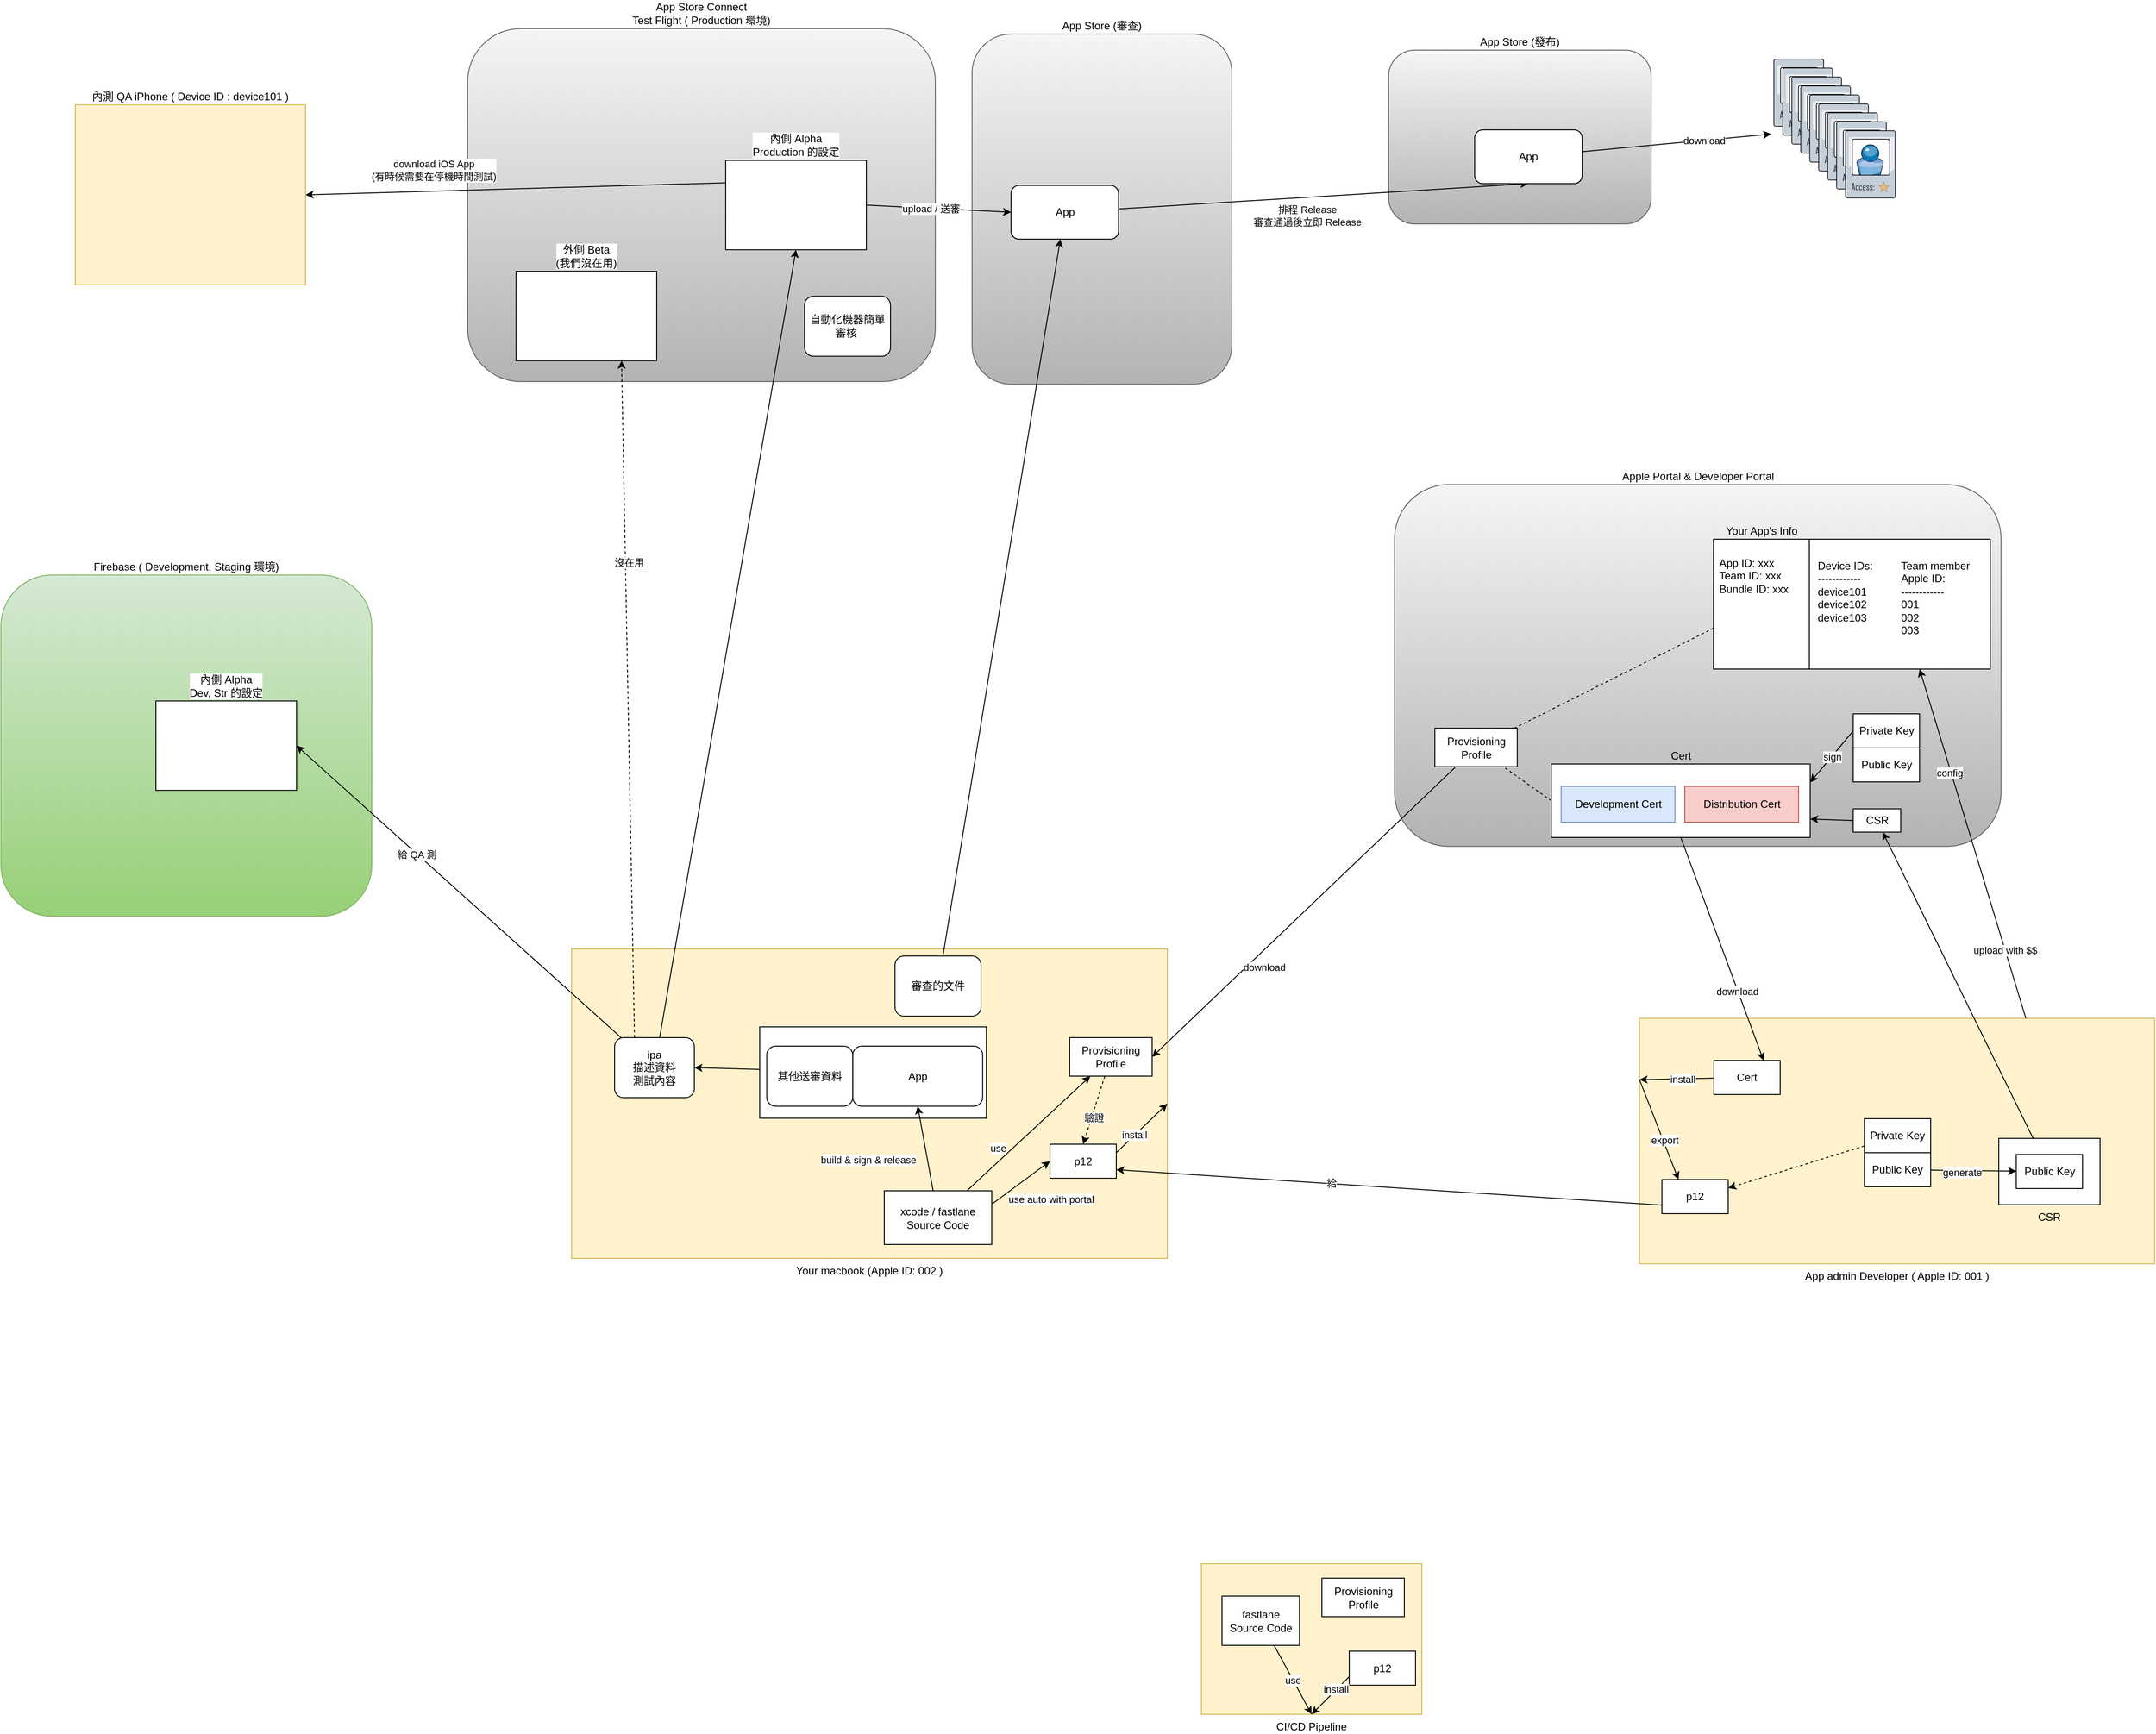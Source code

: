 <mxfile>
    <diagram name="Page-1" id="q86eNr94cBDuVsGkZMzl">
        <mxGraphModel dx="2475" dy="1055" grid="0" gridSize="10" guides="1" tooltips="1" connect="1" arrows="1" fold="1" page="0" pageScale="1" pageWidth="850" pageHeight="1100" math="0" shadow="0">
            <root>
                <mxCell id="0"/>
                <mxCell id="1" parent="0"/>
                <mxCell id="udy7D6bEetvilHj6OVsd-2" value="Apple Portal &amp;amp; Developer Portal" style="rounded=1;whiteSpace=wrap;html=1;labelPosition=center;verticalLabelPosition=top;align=center;verticalAlign=bottom;fillColor=#f5f5f5;strokeColor=#666666;gradientColor=#b3b3b3;" parent="1" vertex="1">
                    <mxGeometry x="33.56" y="187" width="677" height="404" as="geometry"/>
                </mxCell>
                <mxCell id="100" value="App Store (審查)" style="rounded=1;whiteSpace=wrap;html=1;labelPosition=center;verticalLabelPosition=top;align=center;verticalAlign=bottom;fillColor=#f5f5f5;strokeColor=#666666;gradientColor=#b3b3b3;" parent="1" vertex="1">
                    <mxGeometry x="-438" y="-316" width="290" height="391" as="geometry"/>
                </mxCell>
                <mxCell id="103" value="App Store Connect&lt;br&gt;Test Flight ( Production 環境)" style="rounded=1;whiteSpace=wrap;html=1;labelPosition=center;verticalLabelPosition=top;align=center;verticalAlign=bottom;fillColor=#f5f5f5;gradientColor=#b3b3b3;strokeColor=#666666;" parent="1" vertex="1">
                    <mxGeometry x="-1001" y="-322" width="522" height="394" as="geometry"/>
                </mxCell>
                <mxCell id="54" value="App admin Developer ( Apple ID: 001 )" style="rounded=0;whiteSpace=wrap;html=1;labelPosition=center;verticalLabelPosition=bottom;align=center;verticalAlign=top;" parent="1" vertex="1">
                    <mxGeometry x="307" y="783" width="575" height="274" as="geometry"/>
                </mxCell>
                <mxCell id="79" value="" style="group;fillColor=#fff2cc;strokeColor=#d6b656;gradientColor=none;container=0;" parent="1" vertex="1" connectable="0">
                    <mxGeometry x="307" y="783" width="575" height="274" as="geometry"/>
                </mxCell>
                <mxCell id="142" style="edgeStyle=none;html=1;entryX=1;entryY=0.5;entryDx=0;entryDy=0;fontColor=#000000;exitX=0;exitY=0.25;exitDx=0;exitDy=0;" parent="1" source="134" target="106" edge="1">
                    <mxGeometry relative="1" as="geometry"/>
                </mxCell>
                <mxCell id="143" value="download iOS App&lt;br&gt;(有時候需要在停機時間測試)" style="edgeLabel;html=1;align=center;verticalAlign=middle;resizable=0;points=[];fontColor=#000000;" parent="142" vertex="1" connectable="0">
                    <mxGeometry x="0.289" y="-2" relative="1" as="geometry">
                        <mxPoint x="-24" y="-21" as="offset"/>
                    </mxGeometry>
                </mxCell>
                <mxCell id="134" value="內側 Alpha&lt;br&gt;Production 的設定" style="rounded=0;whiteSpace=wrap;html=1;labelBackgroundColor=#FFFFFF;fontColor=#000000;gradientColor=none;labelPosition=center;verticalLabelPosition=top;align=center;verticalAlign=bottom;" parent="1" vertex="1">
                    <mxGeometry x="-713" y="-174.87" width="157" height="99.73" as="geometry"/>
                </mxCell>
                <mxCell id="44" value="Your macbook (Apple ID: 002 )" style="rounded=0;whiteSpace=wrap;html=1;labelPosition=center;verticalLabelPosition=bottom;align=center;verticalAlign=top;fillColor=#fff2cc;strokeColor=#d6b656;" parent="1" vertex="1">
                    <mxGeometry x="-885" y="705.5" width="665" height="345.5" as="geometry"/>
                </mxCell>
                <mxCell id="Pc43Av3YYR_3kN6ACJ1--158" style="rounded=0;orthogonalLoop=1;jettySize=auto;html=1;entryX=1;entryY=0.5;entryDx=0;entryDy=0;" parent="1" source="130" target="136" edge="1">
                    <mxGeometry relative="1" as="geometry"/>
                </mxCell>
                <mxCell id="130" value="" style="rounded=0;whiteSpace=wrap;html=1;labelBackgroundColor=#FFFFFF;fontColor=#000000;gradientColor=none;" parent="1" vertex="1">
                    <mxGeometry x="-675" y="792.5" width="253" height="102" as="geometry"/>
                </mxCell>
                <mxCell id="105" value="App Store (發布)" style="rounded=1;whiteSpace=wrap;html=1;labelPosition=center;verticalLabelPosition=top;align=center;verticalAlign=bottom;fillColor=#f5f5f5;strokeColor=#666666;gradientColor=#b3b3b3;" parent="1" vertex="1">
                    <mxGeometry x="27" y="-298" width="293" height="194" as="geometry"/>
                </mxCell>
                <mxCell id="81" value="CI/CD Pipeline" style="rounded=0;whiteSpace=wrap;html=1;labelPosition=center;verticalLabelPosition=bottom;align=center;verticalAlign=top;fillColor=#fff2cc;strokeColor=#d6b656;" parent="1" vertex="1">
                    <mxGeometry x="-182" y="1392" width="246" height="168" as="geometry"/>
                </mxCell>
                <mxCell id="71" style="edgeStyle=none;html=1;entryX=0.25;entryY=0;entryDx=0;entryDy=0;startArrow=none;startFill=0;endArrow=classic;endFill=1;exitX=0;exitY=0.25;exitDx=0;exitDy=0;" parent="1" source="54" target="70" edge="1">
                    <mxGeometry relative="1" as="geometry"/>
                </mxCell>
                <mxCell id="72" value="export" style="edgeLabel;html=1;align=center;verticalAlign=middle;resizable=0;points=[];" parent="71" vertex="1" connectable="0">
                    <mxGeometry x="0.219" y="1" relative="1" as="geometry">
                        <mxPoint as="offset"/>
                    </mxGeometry>
                </mxCell>
                <mxCell id="udy7D6bEetvilHj6OVsd-4" value="" style="rounded=0;orthogonalLoop=1;jettySize=auto;html=1;entryX=0;entryY=0.5;entryDx=0;entryDy=0;exitX=1;exitY=0.5;exitDx=0;exitDy=0;" parent="1" source="134" target="53" edge="1">
                    <mxGeometry relative="1" as="geometry"/>
                </mxCell>
                <mxCell id="102" value="upload / 送審" style="edgeLabel;html=1;align=center;verticalAlign=middle;resizable=0;points=[];" parent="udy7D6bEetvilHj6OVsd-4" vertex="1" connectable="0">
                    <mxGeometry x="-0.117" relative="1" as="geometry">
                        <mxPoint as="offset"/>
                    </mxGeometry>
                </mxCell>
                <mxCell id="7" value="&lt;span style=&quot;&quot;&gt;Public Key&lt;/span&gt;" style="rounded=0;whiteSpace=wrap;html=1;" parent="1" vertex="1">
                    <mxGeometry x="558" y="933" width="74" height="38" as="geometry"/>
                </mxCell>
                <mxCell id="152" style="edgeStyle=none;html=1;entryX=1;entryY=0.25;entryDx=0;entryDy=0;fontColor=#000000;startArrow=none;startFill=0;endArrow=classic;endFill=1;dashed=1;" parent="1" source="8" target="70" edge="1">
                    <mxGeometry relative="1" as="geometry"/>
                </mxCell>
                <mxCell id="8" value="&lt;span style=&quot;&quot;&gt;Private Key&lt;/span&gt;" style="rounded=0;whiteSpace=wrap;html=1;" parent="1" vertex="1">
                    <mxGeometry x="558" y="895" width="74" height="38" as="geometry"/>
                </mxCell>
                <mxCell id="17" value="" style="edgeStyle=none;html=1;" parent="1" source="9" target="16" edge="1">
                    <mxGeometry relative="1" as="geometry"/>
                </mxCell>
                <mxCell id="9" value="CSR" style="rounded=0;whiteSpace=wrap;html=1;labelPosition=center;verticalLabelPosition=bottom;align=center;verticalAlign=top;" parent="1" vertex="1">
                    <mxGeometry x="708" y="917" width="113" height="74" as="geometry"/>
                </mxCell>
                <mxCell id="11" value="&lt;span style=&quot;&quot;&gt;Public Key&lt;/span&gt;" style="rounded=0;whiteSpace=wrap;html=1;" parent="1" vertex="1">
                    <mxGeometry x="727.5" y="935" width="74" height="38" as="geometry"/>
                </mxCell>
                <mxCell id="12" value="" style="edgeStyle=none;html=1;" parent="1" source="7" target="11" edge="1">
                    <mxGeometry relative="1" as="geometry"/>
                </mxCell>
                <mxCell id="28" value="generate" style="edgeLabel;html=1;align=center;verticalAlign=middle;resizable=0;points=[];" parent="12" vertex="1" connectable="0">
                    <mxGeometry x="-0.282" y="-2" relative="1" as="geometry">
                        <mxPoint as="offset"/>
                    </mxGeometry>
                </mxCell>
                <mxCell id="22" style="edgeStyle=none;html=1;entryX=1;entryY=0.75;entryDx=0;entryDy=0;exitX=0;exitY=0.5;exitDx=0;exitDy=0;" parent="1" source="16" target="21" edge="1">
                    <mxGeometry relative="1" as="geometry">
                        <mxPoint x="423.81" y="606" as="sourcePoint"/>
                        <mxPoint x="460.56" y="503" as="targetPoint"/>
                    </mxGeometry>
                </mxCell>
                <mxCell id="16" value="CSR" style="rounded=0;whiteSpace=wrap;html=1;" parent="1" vertex="1">
                    <mxGeometry x="545.56" y="549.07" width="53" height="26" as="geometry"/>
                </mxCell>
                <mxCell id="23" style="edgeStyle=none;html=1;entryX=0.75;entryY=0;entryDx=0;entryDy=0;exitX=0.5;exitY=1;exitDx=0;exitDy=0;" parent="1" source="21" target="25" edge="1">
                    <mxGeometry relative="1" as="geometry">
                        <mxPoint x="348.31" y="732" as="targetPoint"/>
                    </mxGeometry>
                </mxCell>
                <mxCell id="68" value="download" style="edgeLabel;html=1;align=center;verticalAlign=middle;resizable=0;points=[];" parent="23" vertex="1" connectable="0">
                    <mxGeometry x="0.377" y="-1" relative="1" as="geometry">
                        <mxPoint as="offset"/>
                    </mxGeometry>
                </mxCell>
                <mxCell id="34" style="edgeStyle=none;html=1;dashed=1;endArrow=none;endFill=0;exitX=0;exitY=0.5;exitDx=0;exitDy=0;" parent="1" source="21" target="33" edge="1">
                    <mxGeometry relative="1" as="geometry"/>
                </mxCell>
                <mxCell id="21" value="Cert" style="rounded=0;whiteSpace=wrap;html=1;labelPosition=center;verticalLabelPosition=top;align=center;verticalAlign=bottom;" parent="1" vertex="1">
                    <mxGeometry x="208.56" y="499" width="289" height="82" as="geometry"/>
                </mxCell>
                <mxCell id="30" style="edgeStyle=none;html=1;entryX=0;entryY=0.25;entryDx=0;entryDy=0;" parent="1" source="25" target="54" edge="1">
                    <mxGeometry relative="1" as="geometry">
                        <mxPoint x="215" y="835.712" as="targetPoint"/>
                    </mxGeometry>
                </mxCell>
                <mxCell id="31" value="install" style="edgeLabel;html=1;align=center;verticalAlign=middle;resizable=0;points=[];" parent="30" vertex="1" connectable="0">
                    <mxGeometry x="0.244" y="2" relative="1" as="geometry">
                        <mxPoint x="16" y="-2" as="offset"/>
                    </mxGeometry>
                </mxCell>
                <mxCell id="25" value="&lt;span style=&quot;&quot;&gt;Cert&lt;/span&gt;" style="rounded=0;whiteSpace=wrap;html=1;" parent="1" vertex="1">
                    <mxGeometry x="390" y="830" width="74" height="38" as="geometry"/>
                </mxCell>
                <mxCell id="35" style="edgeStyle=none;html=1;entryX=1;entryY=0.5;entryDx=0;entryDy=0;" parent="1" source="33" target="36" edge="1">
                    <mxGeometry relative="1" as="geometry">
                        <mxPoint x="76.341" y="357.503" as="targetPoint"/>
                    </mxGeometry>
                </mxCell>
                <mxCell id="37" value="download" style="edgeLabel;html=1;align=center;verticalAlign=middle;resizable=0;points=[];" parent="35" vertex="1" connectable="0">
                    <mxGeometry x="0.567" y="2" relative="1" as="geometry">
                        <mxPoint x="50" y="-32" as="offset"/>
                    </mxGeometry>
                </mxCell>
                <mxCell id="33" value="Provisioning Profile" style="rounded=0;whiteSpace=wrap;html=1;" parent="1" vertex="1">
                    <mxGeometry x="78.56" y="459" width="92" height="43" as="geometry"/>
                </mxCell>
                <mxCell id="Pc43Av3YYR_3kN6ACJ1--152" style="rounded=0;orthogonalLoop=1;jettySize=auto;html=1;entryX=0.5;entryY=0;entryDx=0;entryDy=0;dashed=1;endArrow=classic;endFill=1;" parent="1" source="36" target="73" edge="1">
                    <mxGeometry relative="1" as="geometry"/>
                </mxCell>
                <mxCell id="Pc43Av3YYR_3kN6ACJ1--154" value="驗證" style="edgeLabel;html=1;align=center;verticalAlign=middle;resizable=0;points=[];" parent="Pc43Av3YYR_3kN6ACJ1--152" vertex="1" connectable="0">
                    <mxGeometry x="0.201" y="2" relative="1" as="geometry">
                        <mxPoint as="offset"/>
                    </mxGeometry>
                </mxCell>
                <mxCell id="36" value="Provisioning Profile" style="rounded=0;whiteSpace=wrap;html=1;" parent="1" vertex="1">
                    <mxGeometry x="-329" y="804.5" width="92" height="43" as="geometry"/>
                </mxCell>
                <mxCell id="42" style="edgeStyle=none;html=1;dashed=1;endArrow=none;endFill=0;" parent="1" source="38" target="33" edge="1">
                    <mxGeometry relative="1" as="geometry"/>
                </mxCell>
                <mxCell id="46" style="edgeStyle=none;html=1;entryX=0.5;entryY=1;entryDx=0;entryDy=0;endArrow=classic;endFill=1;" parent="1" source="45" target="udy7D6bEetvilHj6OVsd-1" edge="1">
                    <mxGeometry relative="1" as="geometry"/>
                </mxCell>
                <mxCell id="47" value="build &amp;amp; sign &amp;amp; release" style="edgeLabel;html=1;align=center;verticalAlign=middle;resizable=0;points=[];" parent="46" vertex="1" connectable="0">
                    <mxGeometry x="0.4" y="-3" relative="1" as="geometry">
                        <mxPoint x="-64" y="32" as="offset"/>
                    </mxGeometry>
                </mxCell>
                <mxCell id="50" style="edgeStyle=none;html=1;entryX=0.25;entryY=1;entryDx=0;entryDy=0;startArrow=none;startFill=0;endArrow=classic;endFill=1;" parent="1" source="45" target="36" edge="1">
                    <mxGeometry relative="1" as="geometry">
                        <Array as="points"/>
                    </mxGeometry>
                </mxCell>
                <mxCell id="51" value="use" style="edgeLabel;html=1;align=center;verticalAlign=middle;resizable=0;points=[];" parent="50" vertex="1" connectable="0">
                    <mxGeometry x="-0.338" y="3" relative="1" as="geometry">
                        <mxPoint x="-9" y="-3" as="offset"/>
                    </mxGeometry>
                </mxCell>
                <mxCell id="45" value="xcode / fastlane&lt;br&gt;Source Code" style="rounded=0;whiteSpace=wrap;html=1;" parent="1" vertex="1">
                    <mxGeometry x="-536" y="975.5" width="120" height="60" as="geometry"/>
                </mxCell>
                <mxCell id="110" style="edgeStyle=none;html=1;fontColor=#000000;entryX=0.5;entryY=1;entryDx=0;entryDy=0;" parent="1" source="53" target="111" edge="1">
                    <mxGeometry relative="1" as="geometry">
                        <mxPoint x="-197.912" y="-144.294" as="targetPoint"/>
                    </mxGeometry>
                </mxCell>
                <mxCell id="112" value="排程 Release&lt;br&gt;審查通過後立即 Release" style="edgeLabel;html=1;align=center;verticalAlign=middle;resizable=0;points=[];fontColor=#000000;" parent="110" vertex="1" connectable="0">
                    <mxGeometry x="0.643" y="1" relative="1" as="geometry">
                        <mxPoint x="-165" y="32" as="offset"/>
                    </mxGeometry>
                </mxCell>
                <mxCell id="53" value="App" style="rounded=1;whiteSpace=wrap;html=1;" parent="1" vertex="1">
                    <mxGeometry x="-394.5" y="-147" width="120" height="60" as="geometry"/>
                </mxCell>
                <mxCell id="62" value="&lt;span style=&quot;&quot;&gt;Public Key&lt;/span&gt;" style="rounded=0;whiteSpace=wrap;html=1;" parent="1" vertex="1">
                    <mxGeometry x="545.56" y="481" width="74" height="38" as="geometry"/>
                </mxCell>
                <mxCell id="64" value="sign" style="edgeStyle=none;html=1;entryX=1;entryY=0.25;entryDx=0;entryDy=0;startArrow=none;startFill=0;endArrow=classic;endFill=1;exitX=0;exitY=0.5;exitDx=0;exitDy=0;" parent="1" source="63" target="21" edge="1">
                    <mxGeometry relative="1" as="geometry">
                        <mxPoint x="473.81" y="483.5" as="targetPoint"/>
                    </mxGeometry>
                </mxCell>
                <mxCell id="63" value="&lt;span style=&quot;&quot;&gt;Private Key&lt;/span&gt;" style="rounded=0;whiteSpace=wrap;html=1;" parent="1" vertex="1">
                    <mxGeometry x="545.56" y="443" width="74" height="38" as="geometry"/>
                </mxCell>
                <mxCell id="57" value="" style="rounded=0;whiteSpace=wrap;html=1;labelPosition=center;verticalLabelPosition=top;align=center;verticalAlign=bottom;" parent="1" vertex="1">
                    <mxGeometry x="496.56" y="248" width="202" height="145" as="geometry"/>
                </mxCell>
                <mxCell id="58" value="&lt;span style=&quot;font-family: Helvetica; font-size: 12px; font-style: normal; font-variant-ligatures: normal; font-variant-caps: normal; font-weight: 400; letter-spacing: normal; orphans: 2; text-align: center; text-indent: 0px; text-transform: none; widows: 2; word-spacing: 0px; -webkit-text-stroke-width: 0px; text-decoration-thickness: initial; text-decoration-style: initial; text-decoration-color: initial; float: none; display: inline !important;&quot;&gt;&lt;span style=&quot;background-color: rgb(255, 255, 255);&quot;&gt;Team member Apple ID:&lt;br&gt;------------&lt;br&gt;001&lt;br&gt;002&lt;br&gt;003&lt;/span&gt;&lt;br&gt;&lt;/span&gt;" style="text;whiteSpace=wrap;html=1;" parent="1" vertex="1">
                    <mxGeometry x="596.56" y="264.17" width="93" height="112.65" as="geometry"/>
                </mxCell>
                <mxCell id="65" value="&lt;span style=&quot;font-family: Helvetica; font-size: 12px; font-style: normal; font-variant-ligatures: normal; font-variant-caps: normal; font-weight: 400; letter-spacing: normal; orphans: 2; text-align: center; text-indent: 0px; text-transform: none; widows: 2; word-spacing: 0px; -webkit-text-stroke-width: 0px; text-decoration-thickness: initial; text-decoration-style: initial; text-decoration-color: initial; float: none; display: inline !important;&quot;&gt;&lt;span style=&quot;background-color: rgb(255, 255, 255);&quot;&gt;Device IDs:&lt;br&gt;------------&lt;br&gt;device101&lt;br&gt;device102&lt;br&gt;device103&lt;/span&gt;&lt;br&gt;&lt;/span&gt;" style="text;whiteSpace=wrap;html=1;" parent="1" vertex="1">
                    <mxGeometry x="503.56" y="264.17" width="75.79" height="112.65" as="geometry"/>
                </mxCell>
                <mxCell id="66" value="" style="group" parent="1" vertex="1" connectable="0">
                    <mxGeometry x="389.56" y="248" width="107" height="145" as="geometry"/>
                </mxCell>
                <mxCell id="38" value="Your App's Info" style="rounded=0;whiteSpace=wrap;html=1;labelPosition=center;verticalLabelPosition=top;align=center;verticalAlign=bottom;" parent="66" vertex="1">
                    <mxGeometry width="107" height="145" as="geometry"/>
                </mxCell>
                <mxCell id="39" value="App ID: xxx&lt;br&gt;Team ID: xxx&lt;br&gt;Bundle ID: xxx" style="text;html=1;strokeColor=none;fillColor=none;align=left;verticalAlign=top;whiteSpace=wrap;rounded=0;" parent="66" vertex="1">
                    <mxGeometry x="4" y="12.5" width="98" height="120" as="geometry"/>
                </mxCell>
                <mxCell id="76" style="edgeStyle=none;html=1;entryX=1;entryY=0.75;entryDx=0;entryDy=0;startArrow=none;startFill=0;endArrow=classic;endFill=1;exitX=0;exitY=0.75;exitDx=0;exitDy=0;" parent="1" source="70" target="73" edge="1">
                    <mxGeometry relative="1" as="geometry"/>
                </mxCell>
                <mxCell id="77" value="給" style="edgeLabel;html=1;align=center;verticalAlign=middle;resizable=0;points=[];" parent="76" vertex="1" connectable="0">
                    <mxGeometry x="0.212" y="-1" relative="1" as="geometry">
                        <mxPoint as="offset"/>
                    </mxGeometry>
                </mxCell>
                <mxCell id="70" value="&lt;span style=&quot;&quot;&gt;p12&lt;/span&gt;" style="rounded=0;whiteSpace=wrap;html=1;" parent="1" vertex="1">
                    <mxGeometry x="332" y="963" width="74" height="38" as="geometry"/>
                </mxCell>
                <mxCell id="74" style="edgeStyle=none;html=1;entryX=1;entryY=0.5;entryDx=0;entryDy=0;startArrow=none;startFill=0;endArrow=classic;endFill=1;exitX=1;exitY=0.25;exitDx=0;exitDy=0;" parent="1" source="73" target="44" edge="1">
                    <mxGeometry relative="1" as="geometry"/>
                </mxCell>
                <mxCell id="75" value="install" style="edgeLabel;html=1;align=center;verticalAlign=middle;resizable=0;points=[];" parent="74" vertex="1" connectable="0">
                    <mxGeometry x="-0.279" y="1" relative="1" as="geometry">
                        <mxPoint as="offset"/>
                    </mxGeometry>
                </mxCell>
                <mxCell id="73" value="&lt;span style=&quot;&quot;&gt;p12&lt;/span&gt;" style="rounded=0;whiteSpace=wrap;html=1;" parent="1" vertex="1">
                    <mxGeometry x="-351" y="923.5" width="74" height="38" as="geometry"/>
                </mxCell>
                <mxCell id="83" value="&lt;span style=&quot;&quot;&gt;p12&lt;/span&gt;" style="rounded=0;whiteSpace=wrap;html=1;" parent="1" vertex="1">
                    <mxGeometry x="-17" y="1489.5" width="74" height="38" as="geometry"/>
                </mxCell>
                <mxCell id="87" style="edgeStyle=none;html=1;startArrow=none;startFill=0;endArrow=classic;endFill=1;entryX=0.5;entryY=1;entryDx=0;entryDy=0;exitX=0;exitY=0.75;exitDx=0;exitDy=0;" parent="1" source="83" target="81" edge="1">
                    <mxGeometry relative="1" as="geometry">
                        <mxPoint x="171.093" y="1500.503" as="targetPoint"/>
                    </mxGeometry>
                </mxCell>
                <mxCell id="88" value="install" style="edgeLabel;html=1;align=center;verticalAlign=middle;resizable=0;points=[];" parent="87" vertex="1" connectable="0">
                    <mxGeometry x="-0.29" y="-1" relative="1" as="geometry">
                        <mxPoint as="offset"/>
                    </mxGeometry>
                </mxCell>
                <mxCell id="104" value="Firebase ( Development, Staging 環境)" style="rounded=1;whiteSpace=wrap;html=1;labelPosition=center;verticalLabelPosition=top;align=center;verticalAlign=bottom;fillColor=#d5e8d4;gradientColor=#97d077;strokeColor=#82b366;" parent="1" vertex="1">
                    <mxGeometry x="-1522" y="288" width="414" height="381" as="geometry"/>
                </mxCell>
                <mxCell id="106" value="內測 QA iPhone ( Device ID : device101 )" style="rounded=0;whiteSpace=wrap;html=1;labelPosition=center;verticalLabelPosition=top;align=center;verticalAlign=bottom;fillColor=#fff2cc;strokeColor=#d6b656;" parent="1" vertex="1">
                    <mxGeometry x="-1439" y="-237" width="257" height="201" as="geometry"/>
                </mxCell>
                <mxCell id="udy7D6bEetvilHj6OVsd-1" value="App" style="rounded=1;whiteSpace=wrap;html=1;" parent="1" vertex="1">
                    <mxGeometry x="-571.164" y="813.998" width="145" height="67.071" as="geometry"/>
                </mxCell>
                <mxCell id="93" value="其他送審資料" style="rounded=1;whiteSpace=wrap;html=1;" parent="1" vertex="1">
                    <mxGeometry x="-667.17" y="814" width="96" height="67.07" as="geometry"/>
                </mxCell>
                <mxCell id="108" value="Provisioning Profile" style="rounded=0;whiteSpace=wrap;html=1;" parent="1" vertex="1">
                    <mxGeometry x="-47.5" y="1408" width="92" height="43" as="geometry"/>
                </mxCell>
                <mxCell id="149" value="use" style="edgeStyle=none;html=1;entryX=0.5;entryY=1;entryDx=0;entryDy=0;fontColor=#000000;startArrow=none;startFill=0;endArrow=classic;endFill=1;" parent="1" source="109" target="81" edge="1">
                    <mxGeometry relative="1" as="geometry"/>
                </mxCell>
                <mxCell id="109" value="fastlane&lt;br&gt;Source Code" style="rounded=0;whiteSpace=wrap;html=1;" parent="1" vertex="1">
                    <mxGeometry x="-159" y="1428" width="86.5" height="55" as="geometry"/>
                </mxCell>
                <mxCell id="122" style="edgeStyle=none;html=1;fontColor=#000000;" parent="1" source="111" target="123" edge="1">
                    <mxGeometry relative="1" as="geometry">
                        <mxPoint x="159.174" y="-527.167" as="targetPoint"/>
                    </mxGeometry>
                </mxCell>
                <mxCell id="125" value="download" style="edgeLabel;html=1;align=center;verticalAlign=middle;resizable=0;points=[];fontColor=#000000;" parent="122" vertex="1" connectable="0">
                    <mxGeometry x="0.285" relative="1" as="geometry">
                        <mxPoint as="offset"/>
                    </mxGeometry>
                </mxCell>
                <mxCell id="111" value="App" style="rounded=1;whiteSpace=wrap;html=1;" parent="1" vertex="1">
                    <mxGeometry x="123" y="-209" width="120" height="60" as="geometry"/>
                </mxCell>
                <mxCell id="124" value="" style="group" parent="1" vertex="1" connectable="0">
                    <mxGeometry x="454" y="-292" width="142" height="162" as="geometry"/>
                </mxCell>
                <mxCell id="123" value="" style="rounded=0;whiteSpace=wrap;html=1;labelBackgroundColor=#FFFFFF;fontColor=#000000;gradientColor=none;strokeColor=none;" parent="124" vertex="1">
                    <mxGeometry width="142" height="162" as="geometry"/>
                </mxCell>
                <mxCell id="113" value="" style="verticalLabelPosition=bottom;sketch=0;aspect=fixed;html=1;verticalAlign=top;strokeColor=none;align=center;outlineConnect=0;shape=mxgraph.citrix.access_card;labelBackgroundColor=#FFFFFF;fontColor=#000000;gradientColor=none;" parent="124" vertex="1">
                    <mxGeometry x="3" y="4" width="55.5" height="75" as="geometry"/>
                </mxCell>
                <mxCell id="114" value="" style="verticalLabelPosition=bottom;sketch=0;aspect=fixed;html=1;verticalAlign=top;strokeColor=none;align=center;outlineConnect=0;shape=mxgraph.citrix.access_card;labelBackgroundColor=#FFFFFF;fontColor=#000000;gradientColor=none;" parent="124" vertex="1">
                    <mxGeometry x="13" y="14" width="55.5" height="75" as="geometry"/>
                </mxCell>
                <mxCell id="115" value="" style="verticalLabelPosition=bottom;sketch=0;aspect=fixed;html=1;verticalAlign=top;strokeColor=none;align=center;outlineConnect=0;shape=mxgraph.citrix.access_card;labelBackgroundColor=#FFFFFF;fontColor=#000000;gradientColor=none;" parent="124" vertex="1">
                    <mxGeometry x="23" y="24" width="55.5" height="75" as="geometry"/>
                </mxCell>
                <mxCell id="116" value="" style="verticalLabelPosition=bottom;sketch=0;aspect=fixed;html=1;verticalAlign=top;strokeColor=none;align=center;outlineConnect=0;shape=mxgraph.citrix.access_card;labelBackgroundColor=#FFFFFF;fontColor=#000000;gradientColor=none;" parent="124" vertex="1">
                    <mxGeometry x="33" y="34" width="55.5" height="75" as="geometry"/>
                </mxCell>
                <mxCell id="117" value="" style="verticalLabelPosition=bottom;sketch=0;aspect=fixed;html=1;verticalAlign=top;strokeColor=none;align=center;outlineConnect=0;shape=mxgraph.citrix.access_card;labelBackgroundColor=#FFFFFF;fontColor=#000000;gradientColor=none;" parent="124" vertex="1">
                    <mxGeometry x="43" y="44" width="55.5" height="75" as="geometry"/>
                </mxCell>
                <mxCell id="118" value="" style="verticalLabelPosition=bottom;sketch=0;aspect=fixed;html=1;verticalAlign=top;strokeColor=none;align=center;outlineConnect=0;shape=mxgraph.citrix.access_card;labelBackgroundColor=#FFFFFF;fontColor=#000000;gradientColor=none;" parent="124" vertex="1">
                    <mxGeometry x="53" y="54" width="55.5" height="75" as="geometry"/>
                </mxCell>
                <mxCell id="119" value="" style="verticalLabelPosition=bottom;sketch=0;aspect=fixed;html=1;verticalAlign=top;strokeColor=none;align=center;outlineConnect=0;shape=mxgraph.citrix.access_card;labelBackgroundColor=#FFFFFF;fontColor=#000000;gradientColor=none;" parent="124" vertex="1">
                    <mxGeometry x="63" y="64" width="55.5" height="75" as="geometry"/>
                </mxCell>
                <mxCell id="120" value="" style="verticalLabelPosition=bottom;sketch=0;aspect=fixed;html=1;verticalAlign=top;strokeColor=none;align=center;outlineConnect=0;shape=mxgraph.citrix.access_card;labelBackgroundColor=#FFFFFF;fontColor=#000000;gradientColor=none;" parent="124" vertex="1">
                    <mxGeometry x="73" y="74" width="55.5" height="75" as="geometry"/>
                </mxCell>
                <mxCell id="121" value="" style="verticalLabelPosition=bottom;sketch=0;aspect=fixed;html=1;verticalAlign=top;strokeColor=none;align=center;outlineConnect=0;shape=mxgraph.citrix.access_card;labelBackgroundColor=#FFFFFF;fontColor=#000000;gradientColor=none;" parent="124" vertex="1">
                    <mxGeometry x="83" y="84" width="55.5" height="75" as="geometry"/>
                </mxCell>
                <mxCell id="132" value="&lt;span style=&quot;&quot;&gt;Development Cert&lt;/span&gt;" style="rounded=0;whiteSpace=wrap;html=1;fillColor=#dae8fc;strokeColor=#6c8ebf;" parent="1" vertex="1">
                    <mxGeometry x="219.56" y="524" width="127" height="40" as="geometry"/>
                </mxCell>
                <mxCell id="133" value="&lt;span style=&quot;&quot;&gt;Distribution Cert&lt;/span&gt;" style="rounded=0;whiteSpace=wrap;html=1;fillColor=#f8cecc;strokeColor=#b85450;" parent="1" vertex="1">
                    <mxGeometry x="357.56" y="524" width="127" height="40" as="geometry"/>
                </mxCell>
                <mxCell id="138" style="edgeStyle=none;html=1;entryX=0.5;entryY=1;entryDx=0;entryDy=0;fontColor=#000000;" parent="1" source="136" target="134" edge="1">
                    <mxGeometry relative="1" as="geometry"/>
                </mxCell>
                <mxCell id="Pc43Av3YYR_3kN6ACJ1--155" style="rounded=0;orthogonalLoop=1;jettySize=auto;html=1;entryX=1;entryY=0.5;entryDx=0;entryDy=0;" parent="1" source="136" target="Pc43Av3YYR_3kN6ACJ1--157" edge="1">
                    <mxGeometry relative="1" as="geometry"/>
                </mxCell>
                <mxCell id="Pc43Av3YYR_3kN6ACJ1--156" value="給 QA 測" style="edgeLabel;html=1;align=center;verticalAlign=middle;resizable=0;points=[];" parent="Pc43Av3YYR_3kN6ACJ1--155" vertex="1" connectable="0">
                    <mxGeometry x="0.258" y="1" relative="1" as="geometry">
                        <mxPoint as="offset"/>
                    </mxGeometry>
                </mxCell>
                <mxCell id="136" value="ipa&lt;br&gt;描述資料&lt;br&gt;測試內容" style="rounded=1;whiteSpace=wrap;html=1;" parent="1" vertex="1">
                    <mxGeometry x="-837" y="804.5" width="89" height="67" as="geometry"/>
                </mxCell>
                <mxCell id="139" style="edgeStyle=none;html=1;entryX=0.75;entryY=1;entryDx=0;entryDy=0;fontColor=#000000;dashed=1;exitX=0.25;exitY=0;exitDx=0;exitDy=0;" parent="1" source="136" target="141" edge="1">
                    <mxGeometry relative="1" as="geometry">
                        <mxPoint x="-819" y="288.0" as="targetPoint"/>
                    </mxGeometry>
                </mxCell>
                <mxCell id="Pc43Av3YYR_3kN6ACJ1--159" value="沒在用" style="edgeLabel;html=1;align=center;verticalAlign=middle;resizable=0;points=[];" parent="139" vertex="1" connectable="0">
                    <mxGeometry x="0.404" y="-4" relative="1" as="geometry">
                        <mxPoint as="offset"/>
                    </mxGeometry>
                </mxCell>
                <mxCell id="141" value="外側 Beta&lt;br&gt;(我們沒在用)" style="rounded=0;whiteSpace=wrap;html=1;labelBackgroundColor=#FFFFFF;fontColor=#000000;gradientColor=none;labelPosition=center;verticalLabelPosition=top;align=center;verticalAlign=bottom;" parent="1" vertex="1">
                    <mxGeometry x="-947" y="-51" width="157" height="99.73" as="geometry"/>
                </mxCell>
                <mxCell id="60" style="edgeStyle=none;html=1;startArrow=none;startFill=0;endArrow=classic;endFill=1;exitX=0.75;exitY=0;exitDx=0;exitDy=0;" parent="1" source="54" target="57" edge="1">
                    <mxGeometry relative="1" as="geometry"/>
                </mxCell>
                <mxCell id="61" value="config" style="edgeLabel;html=1;align=center;verticalAlign=middle;resizable=0;points=[];" parent="60" vertex="1" connectable="0">
                    <mxGeometry x="0.411" y="2" relative="1" as="geometry">
                        <mxPoint as="offset"/>
                    </mxGeometry>
                </mxCell>
                <mxCell id="67" value="upload with $$" style="edgeLabel;html=1;align=center;verticalAlign=middle;resizable=0;points=[];" parent="60" vertex="1" connectable="0">
                    <mxGeometry x="-0.607" relative="1" as="geometry">
                        <mxPoint as="offset"/>
                    </mxGeometry>
                </mxCell>
                <mxCell id="op3rBLOCOqfQ3nE_6FgC-152" style="edgeStyle=none;html=1;entryX=1;entryY=0.25;entryDx=0;entryDy=0;startArrow=classic;startFill=1;endArrow=none;endFill=0;exitX=0;exitY=0.5;exitDx=0;exitDy=0;" parent="1" source="73" target="45" edge="1">
                    <mxGeometry relative="1" as="geometry">
                        <Array as="points"/>
                        <mxPoint x="-342" y="875.5" as="sourcePoint"/>
                        <mxPoint x="-439" y="985.5" as="targetPoint"/>
                    </mxGeometry>
                </mxCell>
                <mxCell id="op3rBLOCOqfQ3nE_6FgC-153" value="use auto with portal" style="edgeLabel;html=1;align=center;verticalAlign=middle;resizable=0;points=[];" parent="op3rBLOCOqfQ3nE_6FgC-152" vertex="1" connectable="0">
                    <mxGeometry x="-0.338" y="3" relative="1" as="geometry">
                        <mxPoint x="20" y="24" as="offset"/>
                    </mxGeometry>
                </mxCell>
                <mxCell id="Pc43Av3YYR_3kN6ACJ1--157" value="內側 Alpha&lt;br&gt;Dev, Str 的設定" style="rounded=0;whiteSpace=wrap;html=1;labelBackgroundColor=#FFFFFF;fontColor=#000000;gradientColor=none;labelPosition=center;verticalLabelPosition=top;align=center;verticalAlign=bottom;" parent="1" vertex="1">
                    <mxGeometry x="-1349" y="428.63" width="157" height="99.73" as="geometry"/>
                </mxCell>
                <mxCell id="Pc43Av3YYR_3kN6ACJ1--161" value="自動化機器簡單審核&amp;nbsp;" style="rounded=1;whiteSpace=wrap;html=1;" parent="1" vertex="1">
                    <mxGeometry x="-625" y="-23.27" width="96" height="67.07" as="geometry"/>
                </mxCell>
                <mxCell id="Pc43Av3YYR_3kN6ACJ1--163" style="rounded=0;orthogonalLoop=1;jettySize=auto;html=1;" parent="1" source="Pc43Av3YYR_3kN6ACJ1--162" target="53" edge="1">
                    <mxGeometry relative="1" as="geometry"/>
                </mxCell>
                <mxCell id="Pc43Av3YYR_3kN6ACJ1--162" value="審查的文件" style="rounded=1;whiteSpace=wrap;html=1;" parent="1" vertex="1">
                    <mxGeometry x="-524" y="713.43" width="96" height="67.07" as="geometry"/>
                </mxCell>
            </root>
        </mxGraphModel>
    </diagram>
</mxfile>
